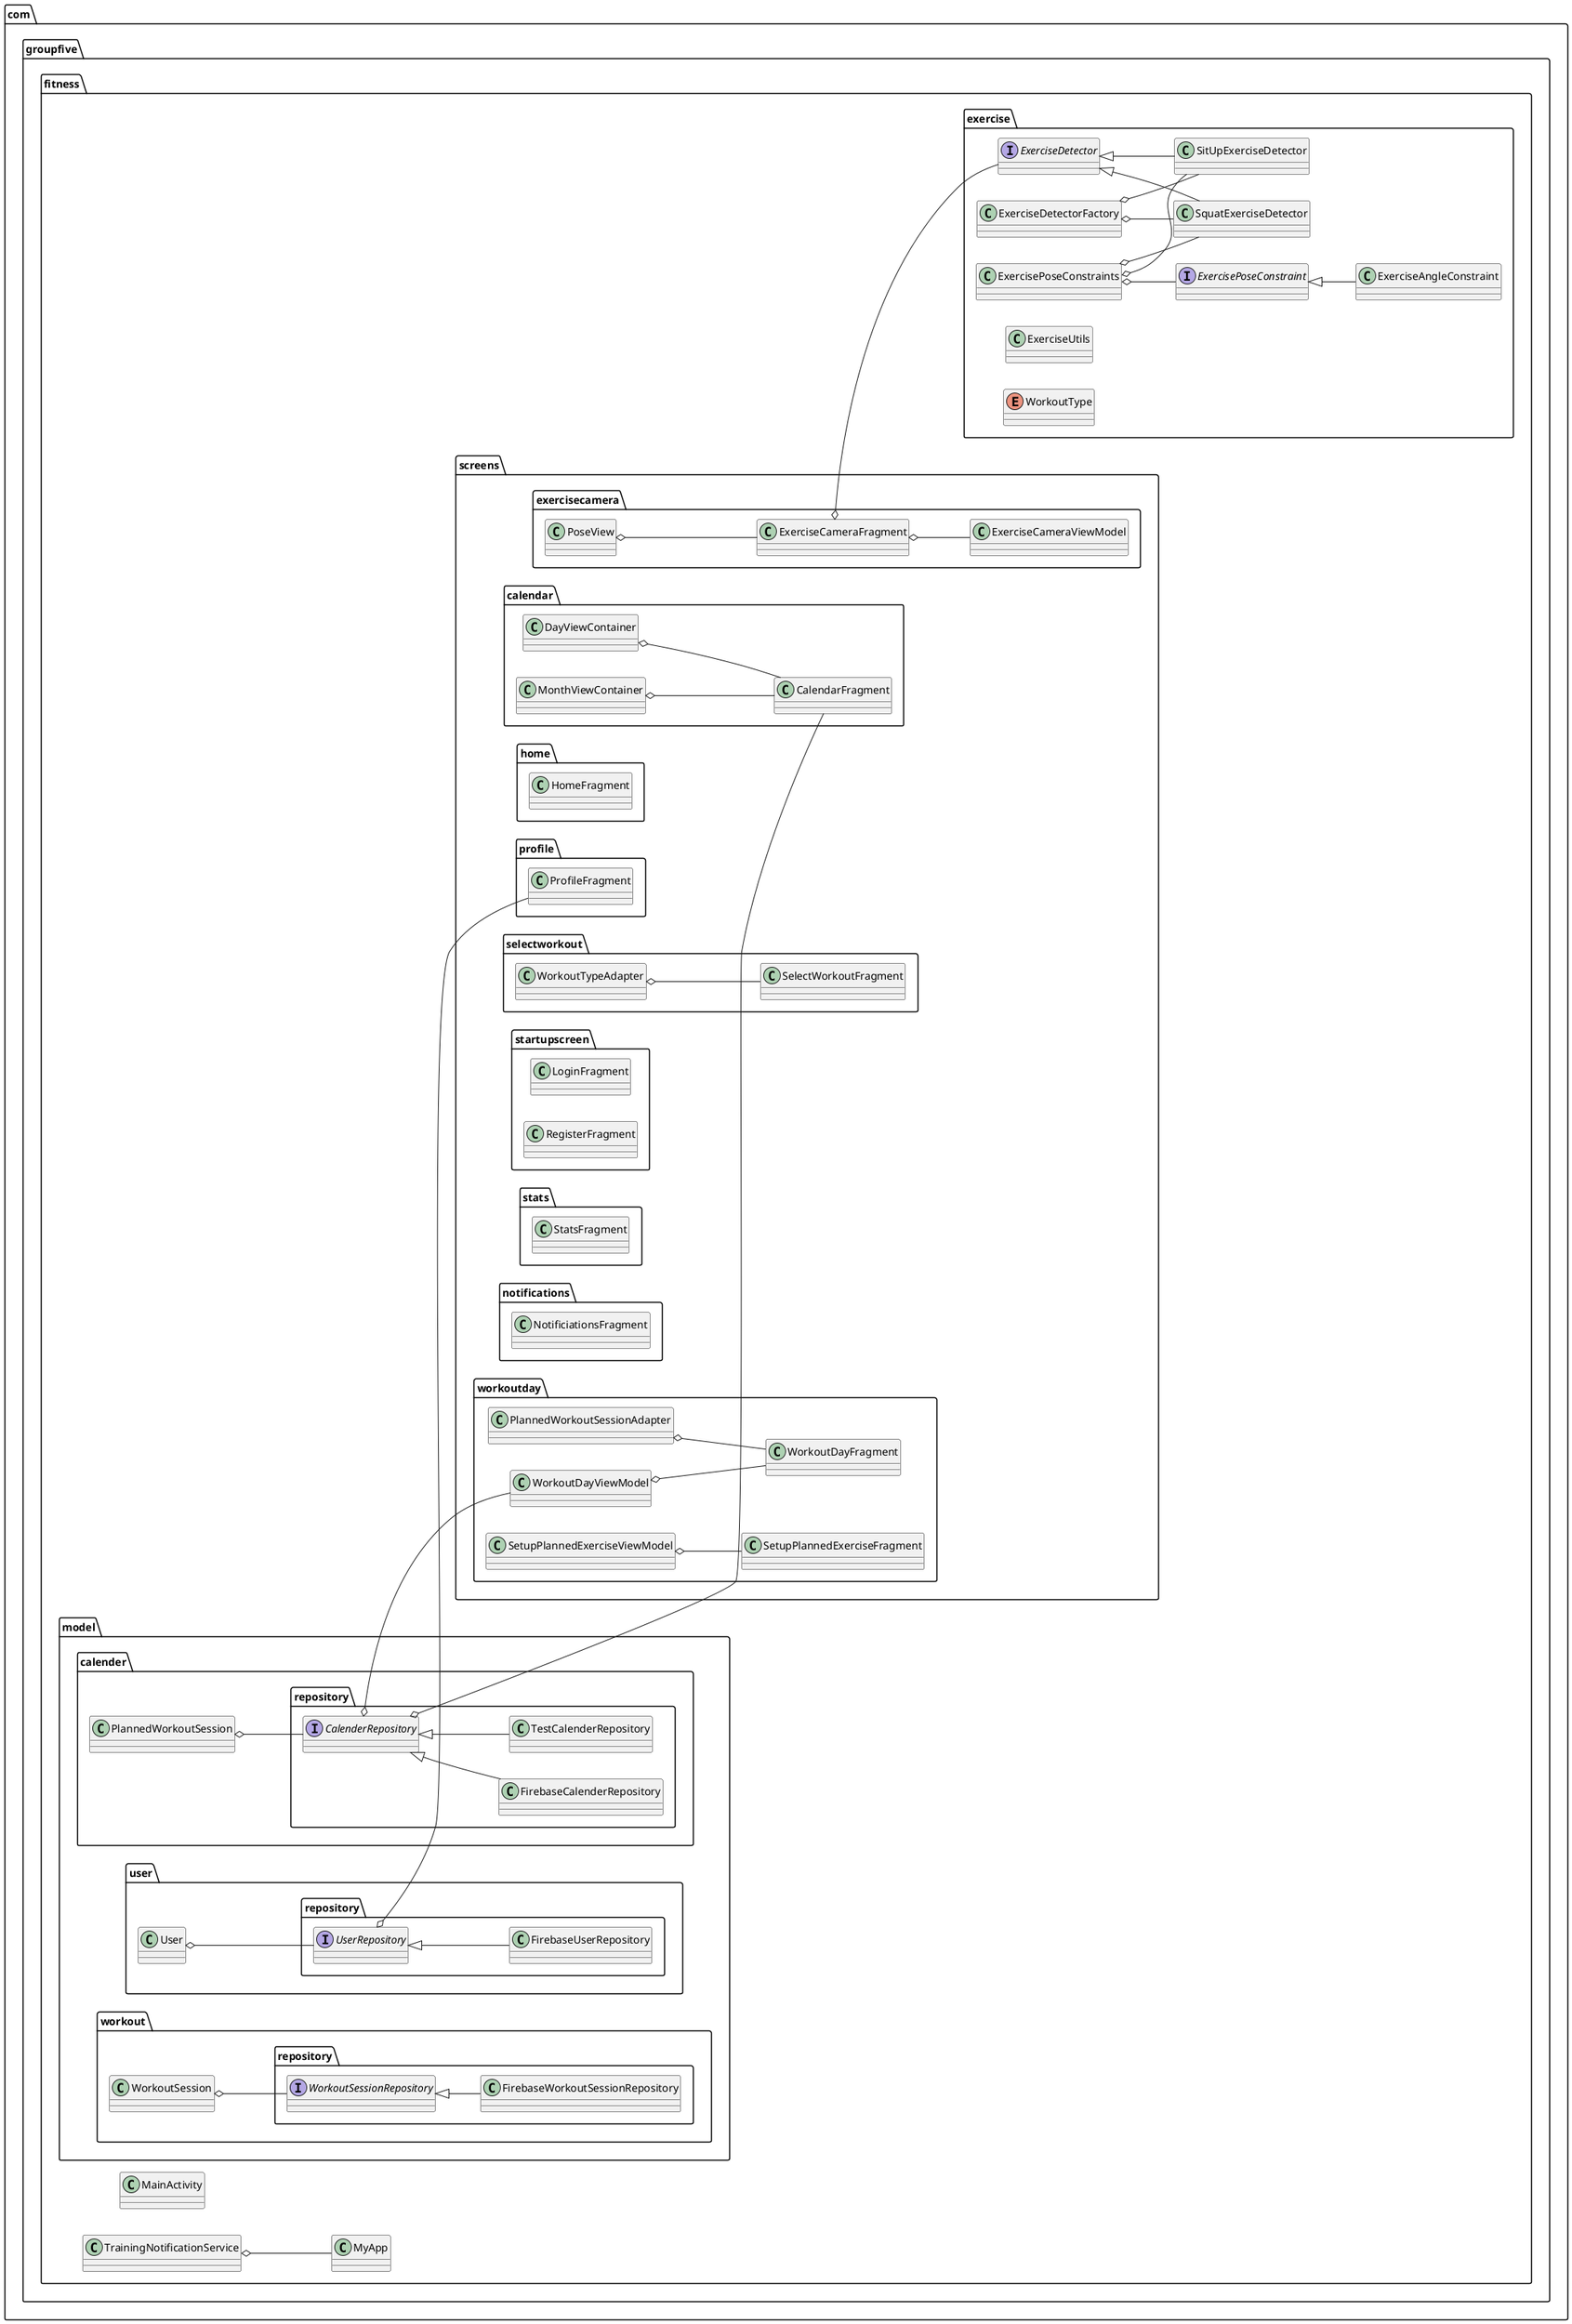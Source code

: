 @startuml FitnessApp

left to right direction

package com.groupfive.fitness  {
    Class MainActivity
    Class MyApp
    Class TrainingNotificationService

    package exercise  {
        Class ExerciseAngleConstraint
        Interface ExerciseDetector
        Class ExerciseDetectorFactory
        Interface ExercisePoseConstraint
        Class ExercisePoseConstraints
        Class ExerciseUtils
        Class SquatExerciseDetector
        Class SitUpExerciseDetector
        Enum WorkoutType
    }

    package model {
        package calender { 
            package repository as calendar-repository { 
                Interface CalenderRepository
                class FirebaseCalenderRepository
                class TestCalenderRepository 
            }
            Class PlannedWorkoutSession  
        }

        package workout {
            package repository as workout-repository {
                Interface WorkoutSessionRepository
                Class FirebaseWorkoutSessionRepository
            }
            Class WorkoutSession
        }

        package user {
            package repository as user-repository  {
                Interface UserRepository
                Class FirebaseUserRepository
            }
            Class User
        }
    }

    package screens {
        package calendar {
        	Class CalendarFragment
        	Class DayViewContainer
        	Class MonthViewContainer
	    }

        package exercisecamera {
            Class ExerciseCameraFragment
            Class ExerciseCameraViewModel
            Class PoseView    
        }

        package home {
            Class HomeFragment
        }

        package profile {
            class ProfileFragment
        }

        package selectworkout {
            Class SelectWorkoutFragment
            Class WorkoutTypeAdapter
        }

        package startupscreen {
            Class LoginFragment
            Class RegisterFragment
        }

        package stats {
            Class StatsFragment
        }

        package notifications {
            Class NotificiationsFragment
        }

        package workoutday  {
            Class PlannedWorkoutSessionAdapter
            Class WorkoutDayFragment
            Class WorkoutDayViewModel
            Class SetupPlannedExerciseFragment
            Class SetupPlannedExerciseViewModel
        }
    }
}

' Exercise system
ExerciseDetector <|-- SquatExerciseDetector
ExerciseDetector <|-- SitUpExerciseDetector
ExercisePoseConstraint <|-- ExerciseAngleConstraint
ExercisePoseConstraints o-- ExercisePoseConstraint
ExercisePoseConstraints o-- SquatExerciseDetector
ExercisePoseConstraints o-- SitUpExerciseDetector
ExerciseDetectorFactory o-- SquatExerciseDetector
ExerciseDetectorFactory o-- SitUpExerciseDetector

' Model
' Calender
CalenderRepository <|-- TestCalenderRepository
CalenderRepository <|-- FirebaseCalenderRepository
PlannedWorkoutSession o-- CalenderRepository
TrainingNotificationService o-- MyApp

' User
User o-- UserRepository
UserRepository <|-- FirebaseUserRepository 

' Workout
WorkoutSession o-- WorkoutSessionRepository
WorkoutSessionRepository <|-- FirebaseWorkoutSessionRepository

' Screens
' ExerciseCamera
ExerciseCameraFragment o-- ExerciseDetector
ExerciseCameraFragment o-- ExerciseCameraViewModel
PoseView o-- ExerciseCameraFragment

' Calendar
CalenderRepository o-- CalendarFragment
DayViewContainer o-- CalendarFragment
MonthViewContainer o-- CalendarFragment

' WorkoutDay
CalenderRepository o-- WorkoutDayViewModel
WorkoutDayViewModel o-- WorkoutDayFragment
PlannedWorkoutSessionAdapter o-- WorkoutDayFragment
SetupPlannedExerciseViewModel o-- SetupPlannedExerciseFragment

' Profile
UserRepository o-- ProfileFragment

' SelectWorkout
WorkoutTypeAdapter o-- SelectWorkoutFragment

@enduml